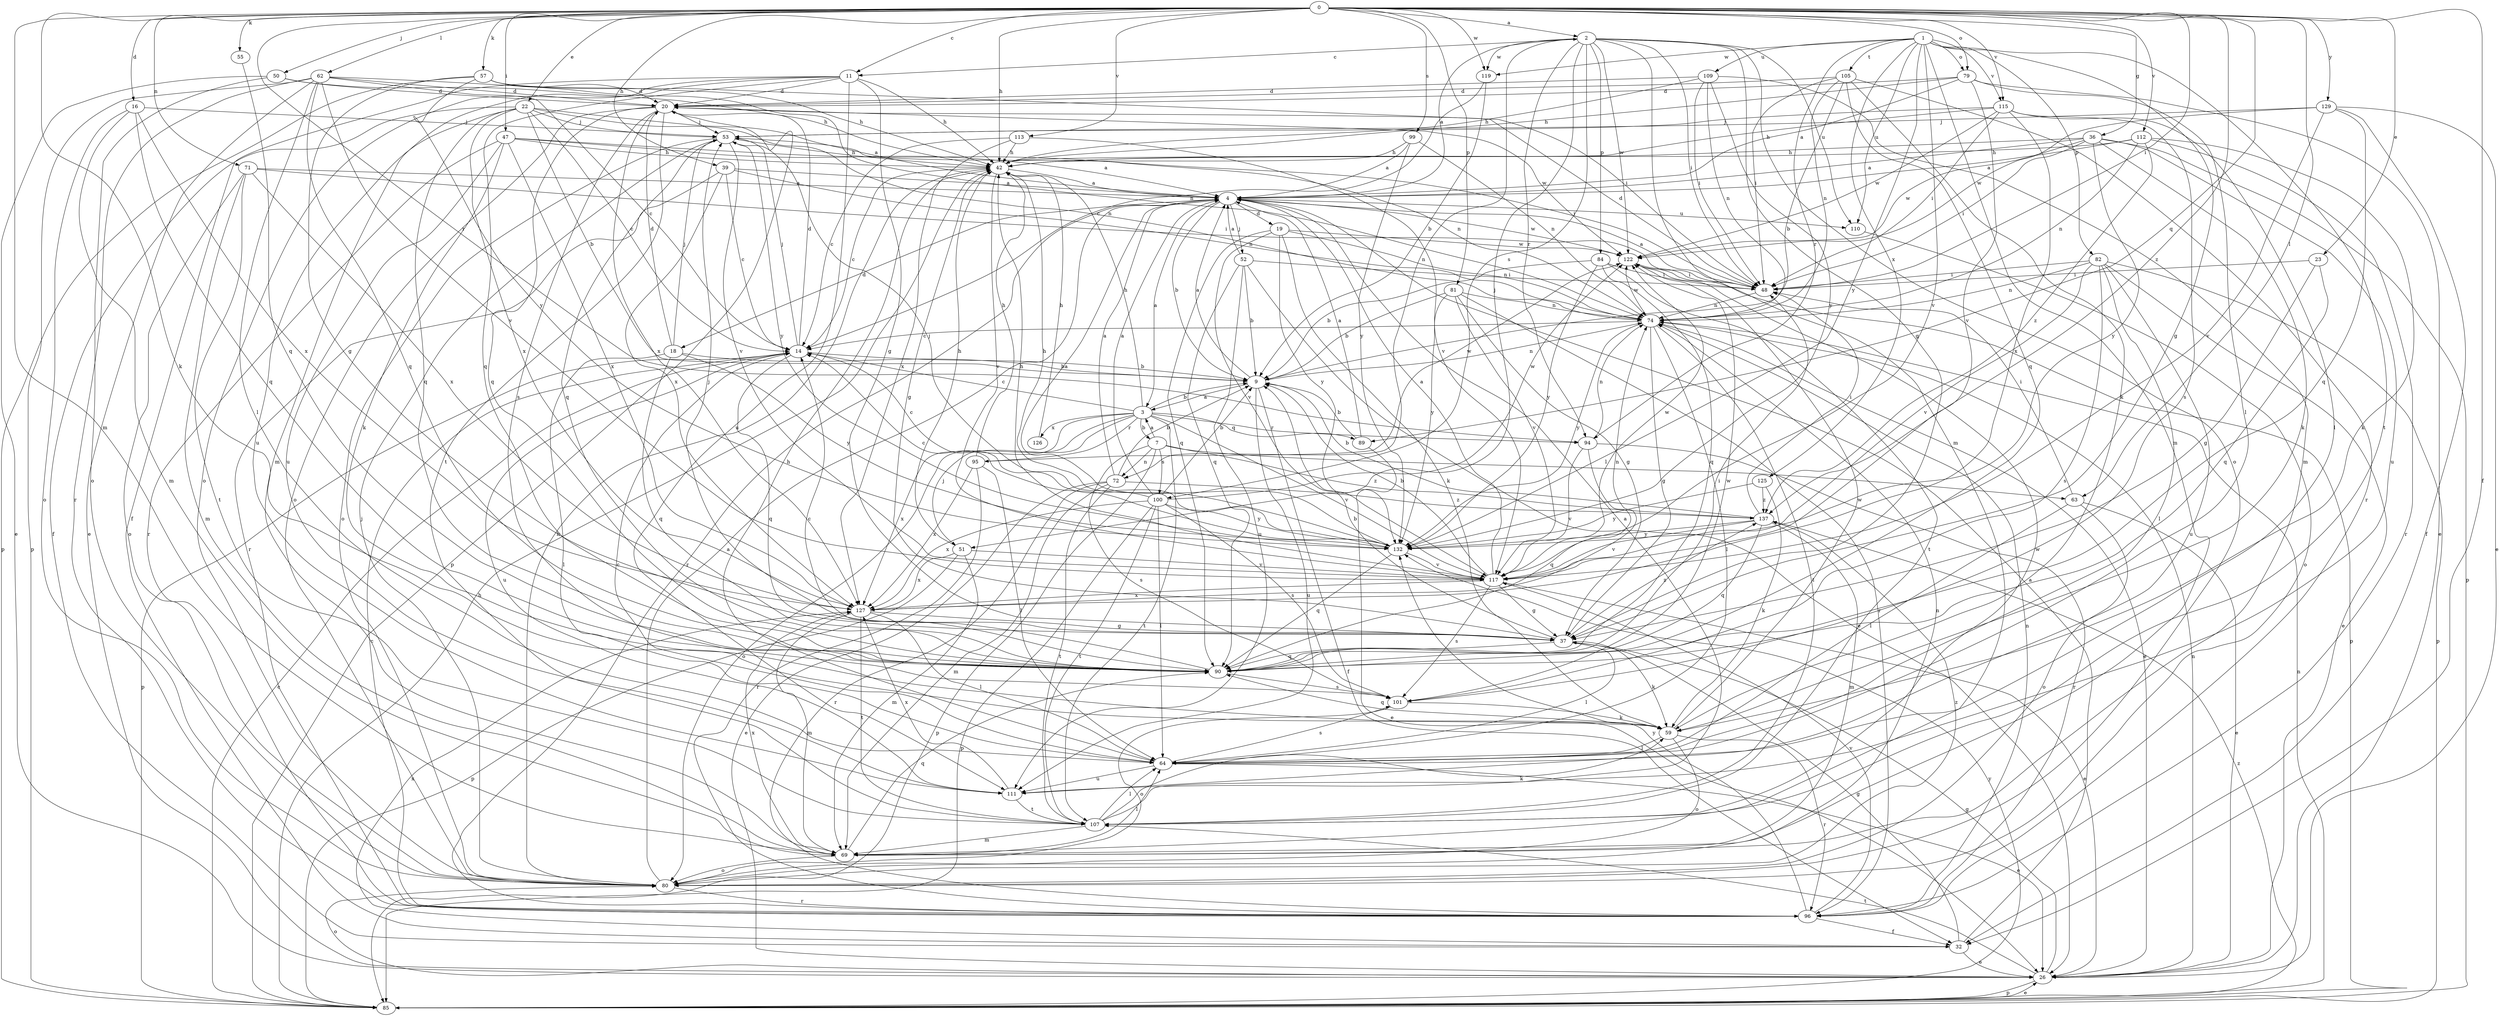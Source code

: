 strict digraph  {
0;
1;
2;
3;
4;
7;
9;
11;
14;
16;
18;
19;
20;
22;
23;
26;
32;
36;
37;
39;
42;
47;
48;
50;
51;
52;
53;
55;
57;
59;
62;
63;
64;
69;
71;
72;
74;
79;
80;
81;
82;
84;
85;
89;
90;
94;
95;
96;
99;
100;
101;
105;
107;
109;
110;
111;
112;
113;
115;
117;
119;
122;
125;
126;
127;
129;
132;
137;
0 -> 2  [label=a];
0 -> 11  [label=c];
0 -> 16  [label=d];
0 -> 22  [label=e];
0 -> 23  [label=e];
0 -> 32  [label=f];
0 -> 36  [label=g];
0 -> 39  [label=h];
0 -> 42  [label=h];
0 -> 47  [label=i];
0 -> 48  [label=i];
0 -> 50  [label=j];
0 -> 55  [label=k];
0 -> 57  [label=k];
0 -> 59  [label=k];
0 -> 62  [label=l];
0 -> 63  [label=l];
0 -> 69  [label=m];
0 -> 71  [label=n];
0 -> 79  [label=o];
0 -> 81  [label=p];
0 -> 89  [label=q];
0 -> 94  [label=r];
0 -> 99  [label=s];
0 -> 112  [label=v];
0 -> 113  [label=v];
0 -> 115  [label=v];
0 -> 119  [label=w];
0 -> 129  [label=y];
0 -> 137  [label=z];
1 -> 37  [label=g];
1 -> 69  [label=m];
1 -> 79  [label=o];
1 -> 82  [label=p];
1 -> 94  [label=r];
1 -> 105  [label=t];
1 -> 107  [label=t];
1 -> 109  [label=u];
1 -> 110  [label=u];
1 -> 115  [label=v];
1 -> 117  [label=v];
1 -> 119  [label=w];
1 -> 125  [label=x];
1 -> 132  [label=y];
2 -> 11  [label=c];
2 -> 37  [label=g];
2 -> 48  [label=i];
2 -> 51  [label=j];
2 -> 69  [label=m];
2 -> 72  [label=n];
2 -> 80  [label=o];
2 -> 84  [label=p];
2 -> 94  [label=r];
2 -> 100  [label=s];
2 -> 110  [label=u];
2 -> 119  [label=w];
2 -> 122  [label=w];
3 -> 7  [label=b];
3 -> 9  [label=b];
3 -> 14  [label=c];
3 -> 42  [label=h];
3 -> 51  [label=j];
3 -> 80  [label=o];
3 -> 89  [label=q];
3 -> 94  [label=r];
3 -> 95  [label=r];
3 -> 107  [label=t];
3 -> 117  [label=v];
3 -> 126  [label=x];
3 -> 127  [label=x];
4 -> 2  [label=a];
4 -> 3  [label=a];
4 -> 9  [label=b];
4 -> 18  [label=d];
4 -> 19  [label=d];
4 -> 52  [label=j];
4 -> 96  [label=r];
4 -> 110  [label=u];
4 -> 122  [label=w];
7 -> 3  [label=a];
7 -> 63  [label=l];
7 -> 72  [label=n];
7 -> 85  [label=p];
7 -> 100  [label=s];
7 -> 101  [label=s];
7 -> 137  [label=z];
9 -> 3  [label=a];
9 -> 4  [label=a];
9 -> 32  [label=f];
9 -> 74  [label=n];
9 -> 111  [label=u];
11 -> 20  [label=d];
11 -> 32  [label=f];
11 -> 37  [label=g];
11 -> 42  [label=h];
11 -> 69  [label=m];
11 -> 80  [label=o];
11 -> 90  [label=q];
11 -> 111  [label=u];
14 -> 9  [label=b];
14 -> 20  [label=d];
14 -> 53  [label=j];
14 -> 85  [label=p];
14 -> 90  [label=q];
14 -> 111  [label=u];
16 -> 53  [label=j];
16 -> 69  [label=m];
16 -> 80  [label=o];
16 -> 90  [label=q];
16 -> 127  [label=x];
18 -> 9  [label=b];
18 -> 20  [label=d];
18 -> 53  [label=j];
18 -> 64  [label=l];
18 -> 90  [label=q];
18 -> 132  [label=y];
19 -> 59  [label=k];
19 -> 74  [label=n];
19 -> 90  [label=q];
19 -> 117  [label=v];
19 -> 122  [label=w];
19 -> 132  [label=y];
20 -> 53  [label=j];
20 -> 80  [label=o];
20 -> 85  [label=p];
20 -> 90  [label=q];
20 -> 101  [label=s];
20 -> 107  [label=t];
20 -> 122  [label=w];
20 -> 127  [label=x];
22 -> 4  [label=a];
22 -> 9  [label=b];
22 -> 14  [label=c];
22 -> 32  [label=f];
22 -> 53  [label=j];
22 -> 74  [label=n];
22 -> 90  [label=q];
22 -> 111  [label=u];
22 -> 127  [label=x];
23 -> 37  [label=g];
23 -> 48  [label=i];
23 -> 90  [label=q];
26 -> 37  [label=g];
26 -> 74  [label=n];
26 -> 80  [label=o];
26 -> 85  [label=p];
26 -> 107  [label=t];
32 -> 4  [label=a];
32 -> 26  [label=e];
32 -> 37  [label=g];
32 -> 127  [label=x];
36 -> 4  [label=a];
36 -> 42  [label=h];
36 -> 48  [label=i];
36 -> 59  [label=k];
36 -> 85  [label=p];
36 -> 111  [label=u];
36 -> 122  [label=w];
36 -> 132  [label=y];
37 -> 9  [label=b];
37 -> 53  [label=j];
37 -> 59  [label=k];
37 -> 64  [label=l];
37 -> 90  [label=q];
37 -> 137  [label=z];
39 -> 4  [label=a];
39 -> 14  [label=c];
39 -> 74  [label=n];
39 -> 96  [label=r];
39 -> 127  [label=x];
42 -> 4  [label=a];
42 -> 14  [label=c];
42 -> 37  [label=g];
42 -> 117  [label=v];
47 -> 4  [label=a];
47 -> 42  [label=h];
47 -> 48  [label=i];
47 -> 59  [label=k];
47 -> 96  [label=r];
47 -> 111  [label=u];
47 -> 127  [label=x];
48 -> 4  [label=a];
48 -> 20  [label=d];
48 -> 74  [label=n];
50 -> 20  [label=d];
50 -> 26  [label=e];
50 -> 42  [label=h];
50 -> 80  [label=o];
51 -> 42  [label=h];
51 -> 69  [label=m];
51 -> 85  [label=p];
51 -> 117  [label=v];
51 -> 127  [label=x];
52 -> 4  [label=a];
52 -> 9  [label=b];
52 -> 26  [label=e];
52 -> 48  [label=i];
52 -> 90  [label=q];
52 -> 111  [label=u];
53 -> 42  [label=h];
53 -> 74  [label=n];
53 -> 80  [label=o];
53 -> 90  [label=q];
53 -> 117  [label=v];
53 -> 132  [label=y];
55 -> 90  [label=q];
57 -> 20  [label=d];
57 -> 37  [label=g];
57 -> 42  [label=h];
57 -> 48  [label=i];
57 -> 85  [label=p];
57 -> 132  [label=y];
59 -> 64  [label=l];
59 -> 80  [label=o];
59 -> 90  [label=q];
59 -> 96  [label=r];
59 -> 122  [label=w];
62 -> 14  [label=c];
62 -> 20  [label=d];
62 -> 26  [label=e];
62 -> 64  [label=l];
62 -> 74  [label=n];
62 -> 85  [label=p];
62 -> 90  [label=q];
62 -> 96  [label=r];
62 -> 117  [label=v];
63 -> 26  [label=e];
63 -> 48  [label=i];
63 -> 64  [label=l];
63 -> 80  [label=o];
64 -> 14  [label=c];
64 -> 26  [label=e];
64 -> 42  [label=h];
64 -> 101  [label=s];
64 -> 111  [label=u];
69 -> 64  [label=l];
69 -> 80  [label=o];
69 -> 90  [label=q];
69 -> 127  [label=x];
71 -> 4  [label=a];
71 -> 48  [label=i];
71 -> 69  [label=m];
71 -> 80  [label=o];
71 -> 107  [label=t];
71 -> 127  [label=x];
72 -> 4  [label=a];
72 -> 9  [label=b];
72 -> 26  [label=e];
72 -> 69  [label=m];
72 -> 96  [label=r];
72 -> 107  [label=t];
72 -> 137  [label=z];
74 -> 14  [label=c];
74 -> 26  [label=e];
74 -> 37  [label=g];
74 -> 64  [label=l];
74 -> 107  [label=t];
74 -> 122  [label=w];
74 -> 132  [label=y];
79 -> 4  [label=a];
79 -> 20  [label=d];
79 -> 26  [label=e];
79 -> 42  [label=h];
79 -> 64  [label=l];
79 -> 117  [label=v];
80 -> 4  [label=a];
80 -> 42  [label=h];
80 -> 53  [label=j];
80 -> 74  [label=n];
80 -> 96  [label=r];
80 -> 137  [label=z];
81 -> 9  [label=b];
81 -> 37  [label=g];
81 -> 74  [label=n];
81 -> 96  [label=r];
81 -> 117  [label=v];
81 -> 132  [label=y];
82 -> 26  [label=e];
82 -> 48  [label=i];
82 -> 64  [label=l];
82 -> 74  [label=n];
82 -> 85  [label=p];
82 -> 101  [label=s];
82 -> 111  [label=u];
82 -> 117  [label=v];
84 -> 9  [label=b];
84 -> 48  [label=i];
84 -> 90  [label=q];
84 -> 107  [label=t];
84 -> 132  [label=y];
85 -> 14  [label=c];
85 -> 26  [label=e];
85 -> 42  [label=h];
85 -> 74  [label=n];
85 -> 132  [label=y];
85 -> 137  [label=z];
89 -> 4  [label=a];
89 -> 9  [label=b];
89 -> 26  [label=e];
90 -> 14  [label=c];
90 -> 48  [label=i];
90 -> 101  [label=s];
94 -> 74  [label=n];
94 -> 90  [label=q];
94 -> 96  [label=r];
94 -> 117  [label=v];
95 -> 42  [label=h];
95 -> 64  [label=l];
95 -> 96  [label=r];
95 -> 122  [label=w];
95 -> 127  [label=x];
96 -> 14  [label=c];
96 -> 32  [label=f];
96 -> 74  [label=n];
96 -> 117  [label=v];
96 -> 132  [label=y];
99 -> 4  [label=a];
99 -> 42  [label=h];
99 -> 74  [label=n];
99 -> 132  [label=y];
100 -> 4  [label=a];
100 -> 9  [label=b];
100 -> 14  [label=c];
100 -> 64  [label=l];
100 -> 85  [label=p];
100 -> 101  [label=s];
100 -> 107  [label=t];
100 -> 122  [label=w];
100 -> 127  [label=x];
100 -> 132  [label=y];
101 -> 59  [label=k];
101 -> 80  [label=o];
101 -> 122  [label=w];
105 -> 9  [label=b];
105 -> 20  [label=d];
105 -> 48  [label=i];
105 -> 59  [label=k];
105 -> 74  [label=n];
105 -> 90  [label=q];
105 -> 96  [label=r];
107 -> 4  [label=a];
107 -> 59  [label=k];
107 -> 64  [label=l];
107 -> 69  [label=m];
107 -> 122  [label=w];
109 -> 20  [label=d];
109 -> 42  [label=h];
109 -> 48  [label=i];
109 -> 69  [label=m];
109 -> 74  [label=n];
109 -> 132  [label=y];
110 -> 80  [label=o];
111 -> 107  [label=t];
111 -> 127  [label=x];
112 -> 4  [label=a];
112 -> 42  [label=h];
112 -> 59  [label=k];
112 -> 74  [label=n];
112 -> 96  [label=r];
112 -> 137  [label=z];
113 -> 14  [label=c];
113 -> 42  [label=h];
113 -> 117  [label=v];
113 -> 127  [label=x];
115 -> 42  [label=h];
115 -> 48  [label=i];
115 -> 53  [label=j];
115 -> 64  [label=l];
115 -> 101  [label=s];
115 -> 122  [label=w];
115 -> 127  [label=x];
117 -> 4  [label=a];
117 -> 9  [label=b];
117 -> 26  [label=e];
117 -> 37  [label=g];
117 -> 42  [label=h];
117 -> 101  [label=s];
117 -> 122  [label=w];
117 -> 127  [label=x];
119 -> 9  [label=b];
119 -> 14  [label=c];
122 -> 48  [label=i];
122 -> 85  [label=p];
125 -> 59  [label=k];
125 -> 132  [label=y];
125 -> 137  [label=z];
126 -> 42  [label=h];
127 -> 37  [label=g];
127 -> 64  [label=l];
127 -> 69  [label=m];
127 -> 74  [label=n];
127 -> 107  [label=t];
129 -> 26  [label=e];
129 -> 32  [label=f];
129 -> 53  [label=j];
129 -> 90  [label=q];
129 -> 117  [label=v];
129 -> 122  [label=w];
132 -> 4  [label=a];
132 -> 14  [label=c];
132 -> 42  [label=h];
132 -> 53  [label=j];
132 -> 90  [label=q];
132 -> 117  [label=v];
137 -> 9  [label=b];
137 -> 48  [label=i];
137 -> 69  [label=m];
137 -> 90  [label=q];
137 -> 117  [label=v];
137 -> 132  [label=y];
}
